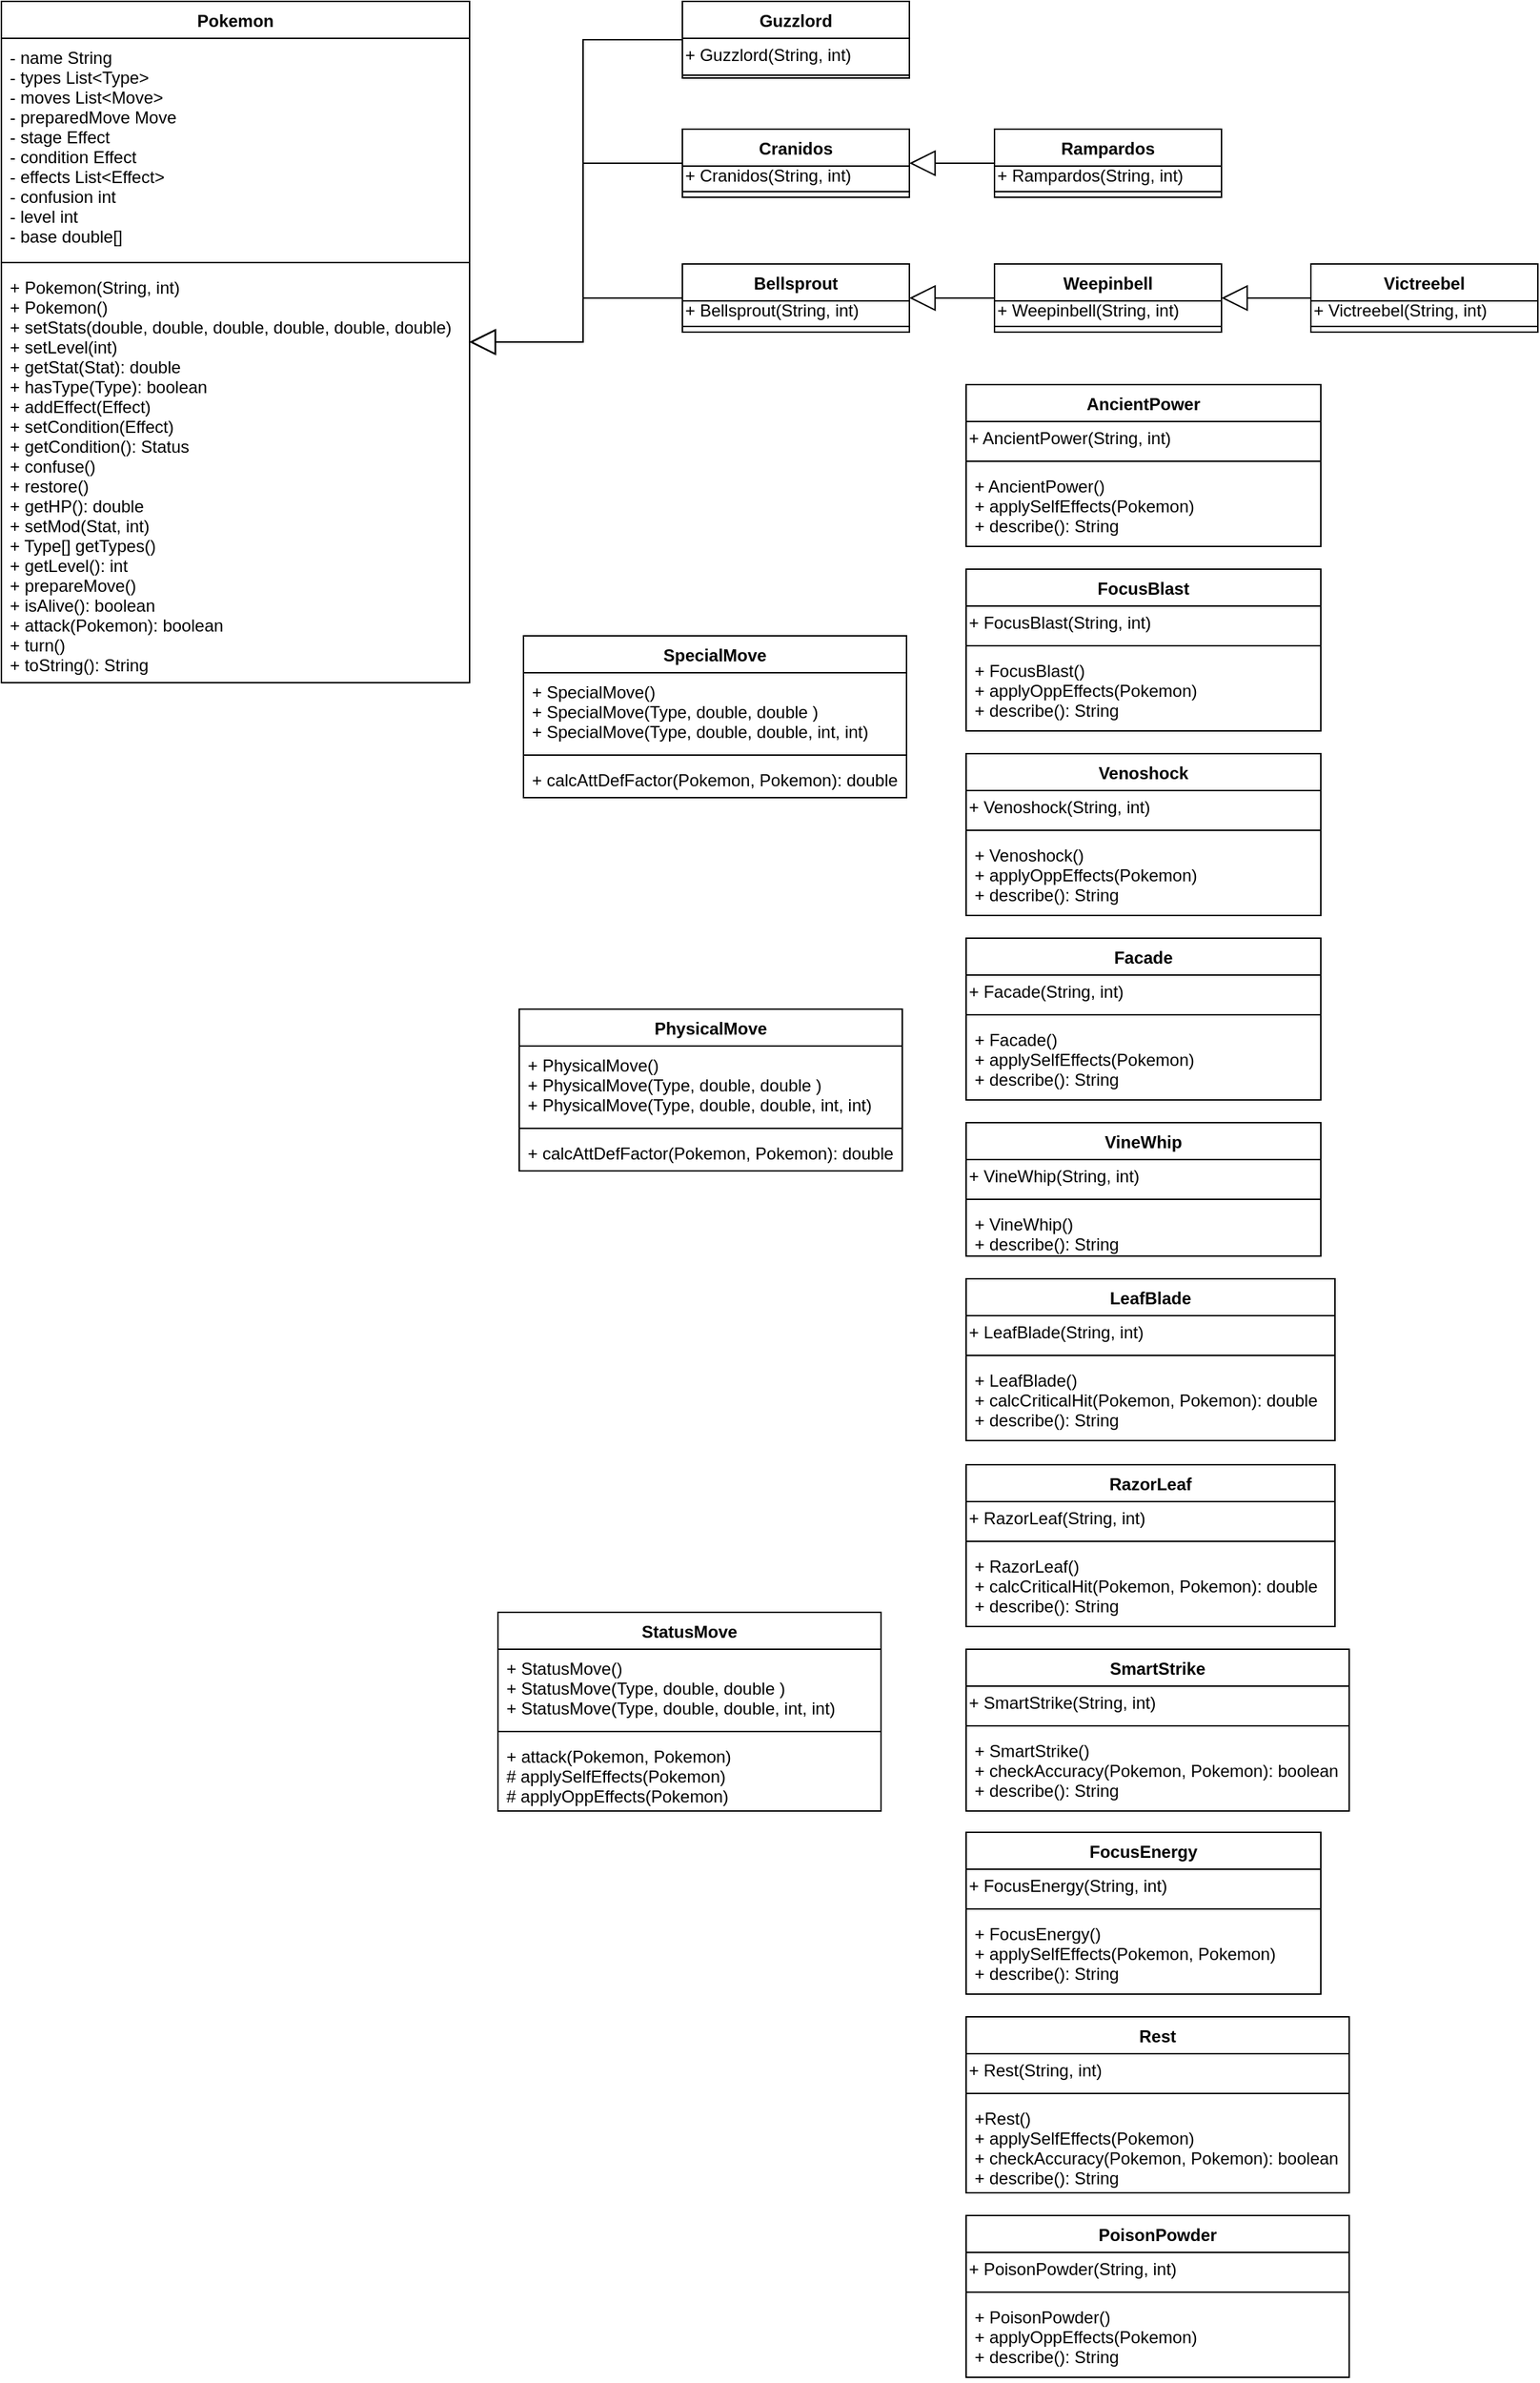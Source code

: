 <mxfile version="20.4.1" type="github">
  <diagram id="TFFwjVLHERwvGSdFPh85" name="Страница 1">
    <mxGraphModel dx="773" dy="488" grid="1" gridSize="10" guides="1" tooltips="1" connect="1" arrows="1" fold="1" page="1" pageScale="1" pageWidth="2336" pageHeight="1654" math="0" shadow="0">
      <root>
        <mxCell id="0" />
        <mxCell id="1" parent="0" />
        <mxCell id="UoKDYYbOme_sjAcY1qkX-2" value="Guzzlord" style="swimlane;fontStyle=1;align=center;verticalAlign=top;childLayout=stackLayout;horizontal=1;startSize=26;horizontalStack=0;resizeParent=1;resizeParentMax=0;resizeLast=0;collapsible=1;marginBottom=0;labelBackgroundColor=none;fontColor=default;" parent="1" vertex="1">
          <mxGeometry x="510.0" y="30" width="160" height="54" as="geometry" />
        </mxCell>
        <mxCell id="mUugw-47ZB0gmxYQDX0V-1" value="+ Guzzlord(String, int)" style="text;html=1;strokeColor=none;fillColor=none;align=left;verticalAlign=middle;whiteSpace=wrap;rounded=0;" parent="UoKDYYbOme_sjAcY1qkX-2" vertex="1">
          <mxGeometry y="26" width="160" height="24" as="geometry" />
        </mxCell>
        <mxCell id="UoKDYYbOme_sjAcY1qkX-4" value="" style="line;strokeWidth=1;fillColor=none;align=left;verticalAlign=middle;spacingTop=-1;spacingLeft=3;spacingRight=3;rotatable=0;labelPosition=right;points=[];portConstraint=eastwest;strokeColor=inherit;labelBackgroundColor=none;fontColor=default;" parent="UoKDYYbOme_sjAcY1qkX-2" vertex="1">
          <mxGeometry y="50" width="160" height="4" as="geometry" />
        </mxCell>
        <mxCell id="UoKDYYbOme_sjAcY1qkX-6" value="Cranidos" style="swimlane;fontStyle=1;align=center;verticalAlign=top;childLayout=stackLayout;horizontal=1;startSize=26;horizontalStack=0;resizeParent=1;resizeParentMax=0;resizeLast=0;collapsible=1;marginBottom=0;labelBackgroundColor=none;fontColor=default;" parent="1" vertex="1">
          <mxGeometry x="510.0" y="120" width="160" height="48" as="geometry">
            <mxRectangle x="320.0" y="150" width="90" height="30" as="alternateBounds" />
          </mxGeometry>
        </mxCell>
        <mxCell id="mUugw-47ZB0gmxYQDX0V-2" value="+ Cranidos(String, int)" style="text;strokeColor=none;fillColor=none;align=left;verticalAlign=middle;rounded=0;whiteSpace=wrap;html=1;" parent="UoKDYYbOme_sjAcY1qkX-6" vertex="1">
          <mxGeometry y="26" width="160" height="14" as="geometry" />
        </mxCell>
        <mxCell id="UoKDYYbOme_sjAcY1qkX-8" value="" style="line;strokeWidth=1;fillColor=none;align=left;verticalAlign=middle;spacingTop=-1;spacingLeft=3;spacingRight=3;rotatable=0;labelPosition=right;points=[];portConstraint=eastwest;strokeColor=inherit;labelBackgroundColor=none;fontColor=default;" parent="UoKDYYbOme_sjAcY1qkX-6" vertex="1">
          <mxGeometry y="40" width="160" height="8" as="geometry" />
        </mxCell>
        <mxCell id="UoKDYYbOme_sjAcY1qkX-10" value="Bellsprout" style="swimlane;fontStyle=1;align=center;verticalAlign=middle;childLayout=stackLayout;horizontal=1;startSize=26;horizontalStack=0;resizeParent=1;resizeParentMax=0;resizeLast=0;collapsible=1;marginBottom=0;labelBackgroundColor=none;fontColor=default;" parent="1" vertex="1">
          <mxGeometry x="510.0" y="215" width="160" height="48" as="geometry" />
        </mxCell>
        <mxCell id="mUugw-47ZB0gmxYQDX0V-5" value="+ Bellsprout(String, int)" style="text;html=1;strokeColor=none;fillColor=none;align=left;verticalAlign=middle;whiteSpace=wrap;rounded=0;" parent="UoKDYYbOme_sjAcY1qkX-10" vertex="1">
          <mxGeometry y="26" width="160" height="14" as="geometry" />
        </mxCell>
        <mxCell id="UoKDYYbOme_sjAcY1qkX-12" value="" style="line;strokeWidth=1;fillColor=none;align=left;verticalAlign=middle;spacingTop=-1;spacingLeft=3;spacingRight=3;rotatable=0;labelPosition=right;points=[];portConstraint=eastwest;strokeColor=inherit;labelBackgroundColor=none;fontColor=default;" parent="UoKDYYbOme_sjAcY1qkX-10" vertex="1">
          <mxGeometry y="40" width="160" height="8" as="geometry" />
        </mxCell>
        <mxCell id="UoKDYYbOme_sjAcY1qkX-21" value="Rampardos" style="swimlane;fontStyle=1;align=center;verticalAlign=top;childLayout=stackLayout;horizontal=1;startSize=26;horizontalStack=0;resizeParent=1;resizeParentMax=0;resizeLast=0;collapsible=1;marginBottom=0;labelBackgroundColor=none;fontColor=default;" parent="1" vertex="1">
          <mxGeometry x="730.0" y="120" width="160" height="48" as="geometry" />
        </mxCell>
        <mxCell id="mUugw-47ZB0gmxYQDX0V-3" value="+&amp;nbsp;Rampardos(String, int)" style="text;html=1;strokeColor=none;fillColor=none;align=left;verticalAlign=middle;whiteSpace=wrap;rounded=0;" parent="UoKDYYbOme_sjAcY1qkX-21" vertex="1">
          <mxGeometry y="26" width="160" height="14" as="geometry" />
        </mxCell>
        <mxCell id="UoKDYYbOme_sjAcY1qkX-23" value="" style="line;strokeWidth=1;fillColor=none;align=left;verticalAlign=middle;spacingTop=-1;spacingLeft=3;spacingRight=3;rotatable=0;labelPosition=right;points=[];portConstraint=eastwest;strokeColor=inherit;labelBackgroundColor=none;fontColor=default;" parent="UoKDYYbOme_sjAcY1qkX-21" vertex="1">
          <mxGeometry y="40" width="160" height="8" as="geometry" />
        </mxCell>
        <mxCell id="UoKDYYbOme_sjAcY1qkX-25" value="Weepinbell" style="swimlane;fontStyle=1;align=center;verticalAlign=top;childLayout=stackLayout;horizontal=1;startSize=26;horizontalStack=0;resizeParent=1;resizeParentMax=0;resizeLast=0;collapsible=1;marginBottom=0;labelBackgroundColor=none;fontColor=default;" parent="1" vertex="1">
          <mxGeometry x="730.0" y="215" width="160" height="48" as="geometry" />
        </mxCell>
        <mxCell id="mUugw-47ZB0gmxYQDX0V-6" value="+ Weepinbell(String, int)" style="text;html=1;strokeColor=none;fillColor=none;align=left;verticalAlign=middle;whiteSpace=wrap;rounded=0;" parent="UoKDYYbOme_sjAcY1qkX-25" vertex="1">
          <mxGeometry y="26" width="160" height="14" as="geometry" />
        </mxCell>
        <mxCell id="UoKDYYbOme_sjAcY1qkX-27" value="" style="line;strokeWidth=1;fillColor=none;align=left;verticalAlign=middle;spacingTop=-1;spacingLeft=3;spacingRight=3;rotatable=0;labelPosition=right;points=[];portConstraint=eastwest;strokeColor=inherit;labelBackgroundColor=none;fontColor=default;" parent="UoKDYYbOme_sjAcY1qkX-25" vertex="1">
          <mxGeometry y="40" width="160" height="8" as="geometry" />
        </mxCell>
        <mxCell id="UoKDYYbOme_sjAcY1qkX-28" value="Victreebel" style="swimlane;fontStyle=1;align=center;verticalAlign=top;childLayout=stackLayout;horizontal=1;startSize=26;horizontalStack=0;resizeParent=1;resizeParentMax=0;resizeLast=0;collapsible=1;marginBottom=0;labelBackgroundColor=none;fontColor=default;" parent="1" vertex="1">
          <mxGeometry x="953" y="215" width="160" height="48" as="geometry" />
        </mxCell>
        <mxCell id="mUugw-47ZB0gmxYQDX0V-4" value="+ Victreebel(String, int)" style="text;html=1;strokeColor=none;fillColor=none;align=left;verticalAlign=middle;whiteSpace=wrap;rounded=0;" parent="UoKDYYbOme_sjAcY1qkX-28" vertex="1">
          <mxGeometry y="26" width="160" height="14" as="geometry" />
        </mxCell>
        <mxCell id="UoKDYYbOme_sjAcY1qkX-30" value="" style="line;strokeWidth=1;fillColor=none;align=left;verticalAlign=middle;spacingTop=-1;spacingLeft=3;spacingRight=3;rotatable=0;labelPosition=right;points=[];portConstraint=eastwest;strokeColor=inherit;labelBackgroundColor=none;fontColor=default;" parent="UoKDYYbOme_sjAcY1qkX-28" vertex="1">
          <mxGeometry y="40" width="160" height="8" as="geometry" />
        </mxCell>
        <mxCell id="UoKDYYbOme_sjAcY1qkX-42" value="AncientPower" style="swimlane;fontStyle=1;align=center;verticalAlign=top;childLayout=stackLayout;horizontal=1;startSize=26;horizontalStack=0;resizeParent=1;resizeParentMax=0;resizeLast=0;collapsible=1;marginBottom=0;labelBackgroundColor=none;fontColor=default;" parent="1" vertex="1">
          <mxGeometry x="710" y="300" width="250" height="114" as="geometry" />
        </mxCell>
        <mxCell id="mUugw-47ZB0gmxYQDX0V-7" value="+ AncientPower(String, int)" style="text;html=1;strokeColor=none;fillColor=none;align=left;verticalAlign=middle;whiteSpace=wrap;rounded=0;" parent="UoKDYYbOme_sjAcY1qkX-42" vertex="1">
          <mxGeometry y="26" width="250" height="24" as="geometry" />
        </mxCell>
        <mxCell id="UoKDYYbOme_sjAcY1qkX-44" value="" style="line;strokeWidth=1;fillColor=none;align=left;verticalAlign=middle;spacingTop=-1;spacingLeft=3;spacingRight=3;rotatable=0;labelPosition=right;points=[];portConstraint=eastwest;strokeColor=inherit;labelBackgroundColor=none;fontColor=default;" parent="UoKDYYbOme_sjAcY1qkX-42" vertex="1">
          <mxGeometry y="50" width="250" height="8" as="geometry" />
        </mxCell>
        <mxCell id="UoKDYYbOme_sjAcY1qkX-45" value="+ AncientPower()&#xa;+ applySelfEffects(Pokemon)&#xa;+ describe(): String" style="text;strokeColor=none;fillColor=none;align=left;verticalAlign=top;spacingLeft=4;spacingRight=4;overflow=hidden;rotatable=0;points=[[0,0.5],[1,0.5]];portConstraint=eastwest;labelBackgroundColor=none;fontColor=default;" parent="UoKDYYbOme_sjAcY1qkX-42" vertex="1">
          <mxGeometry y="58" width="250" height="56" as="geometry" />
        </mxCell>
        <mxCell id="UoKDYYbOme_sjAcY1qkX-48" value="Facade" style="swimlane;fontStyle=1;align=center;verticalAlign=top;childLayout=stackLayout;horizontal=1;startSize=26;horizontalStack=0;resizeParent=1;resizeParentMax=0;resizeLast=0;collapsible=1;marginBottom=0;labelBackgroundColor=none;fontColor=default;" parent="1" vertex="1">
          <mxGeometry x="710.0" y="690" width="250" height="114" as="geometry" />
        </mxCell>
        <mxCell id="mUugw-47ZB0gmxYQDX0V-11" value="+ Facade(String, int)" style="text;html=1;strokeColor=none;fillColor=none;align=left;verticalAlign=middle;whiteSpace=wrap;rounded=0;" parent="UoKDYYbOme_sjAcY1qkX-48" vertex="1">
          <mxGeometry y="26" width="250" height="24" as="geometry" />
        </mxCell>
        <mxCell id="UoKDYYbOme_sjAcY1qkX-49" value="" style="line;strokeWidth=1;fillColor=none;align=left;verticalAlign=middle;spacingTop=-1;spacingLeft=3;spacingRight=3;rotatable=0;labelPosition=right;points=[];portConstraint=eastwest;strokeColor=inherit;labelBackgroundColor=none;fontColor=default;" parent="UoKDYYbOme_sjAcY1qkX-48" vertex="1">
          <mxGeometry y="50" width="250" height="8" as="geometry" />
        </mxCell>
        <mxCell id="UoKDYYbOme_sjAcY1qkX-50" value="+ Facade()&#xa;+ applySelfEffects(Pokemon)&#xa;+ describe(): String" style="text;strokeColor=none;fillColor=none;align=left;verticalAlign=top;spacingLeft=4;spacingRight=4;overflow=hidden;rotatable=0;points=[[0,0.5],[1,0.5]];portConstraint=eastwest;labelBackgroundColor=none;fontColor=default;" parent="UoKDYYbOme_sjAcY1qkX-48" vertex="1">
          <mxGeometry y="58" width="250" height="56" as="geometry" />
        </mxCell>
        <mxCell id="UoKDYYbOme_sjAcY1qkX-51" value="FocusEnergy" style="swimlane;fontStyle=1;align=center;verticalAlign=top;childLayout=stackLayout;horizontal=1;startSize=26;horizontalStack=0;resizeParent=1;resizeParentMax=0;resizeLast=0;collapsible=1;marginBottom=0;labelBackgroundColor=none;fontColor=default;" parent="1" vertex="1">
          <mxGeometry x="710.0" y="1320" width="250" height="114" as="geometry" />
        </mxCell>
        <mxCell id="mUugw-47ZB0gmxYQDX0V-16" value="+ FocusEnergy(String, int)" style="text;html=1;strokeColor=none;fillColor=none;align=left;verticalAlign=middle;whiteSpace=wrap;rounded=0;" parent="UoKDYYbOme_sjAcY1qkX-51" vertex="1">
          <mxGeometry y="26" width="250" height="24" as="geometry" />
        </mxCell>
        <mxCell id="UoKDYYbOme_sjAcY1qkX-52" value="" style="line;strokeWidth=1;fillColor=none;align=left;verticalAlign=middle;spacingTop=-1;spacingLeft=3;spacingRight=3;rotatable=0;labelPosition=right;points=[];portConstraint=eastwest;strokeColor=inherit;labelBackgroundColor=none;fontColor=default;" parent="UoKDYYbOme_sjAcY1qkX-51" vertex="1">
          <mxGeometry y="50" width="250" height="8" as="geometry" />
        </mxCell>
        <mxCell id="UoKDYYbOme_sjAcY1qkX-53" value="+ FocusEnergy()&#xa;+ applySelfEffects(Pokemon, Pokemon)&#xa;+ describe(): String" style="text;strokeColor=none;fillColor=none;align=left;verticalAlign=top;spacingLeft=4;spacingRight=4;overflow=hidden;rotatable=0;points=[[0,0.5],[1,0.5]];portConstraint=eastwest;labelBackgroundColor=none;fontColor=default;" parent="UoKDYYbOme_sjAcY1qkX-51" vertex="1">
          <mxGeometry y="58" width="250" height="56" as="geometry" />
        </mxCell>
        <mxCell id="UoKDYYbOme_sjAcY1qkX-56" value="LeafBlade" style="swimlane;fontStyle=1;align=center;verticalAlign=top;childLayout=stackLayout;horizontal=1;startSize=26;horizontalStack=0;resizeParent=1;resizeParentMax=0;resizeLast=0;collapsible=1;marginBottom=0;labelBackgroundColor=none;fontColor=default;" parent="1" vertex="1">
          <mxGeometry x="710.0" y="930" width="260" height="114" as="geometry" />
        </mxCell>
        <mxCell id="mUugw-47ZB0gmxYQDX0V-13" value="+ LeafBlade(String, int)" style="text;html=1;strokeColor=none;fillColor=none;align=left;verticalAlign=middle;whiteSpace=wrap;rounded=0;" parent="UoKDYYbOme_sjAcY1qkX-56" vertex="1">
          <mxGeometry y="26" width="260" height="24" as="geometry" />
        </mxCell>
        <mxCell id="UoKDYYbOme_sjAcY1qkX-57" value="" style="line;strokeWidth=1;fillColor=none;align=left;verticalAlign=middle;spacingTop=-1;spacingLeft=3;spacingRight=3;rotatable=0;labelPosition=right;points=[];portConstraint=eastwest;strokeColor=inherit;labelBackgroundColor=none;fontColor=default;" parent="UoKDYYbOme_sjAcY1qkX-56" vertex="1">
          <mxGeometry y="50" width="260" height="8" as="geometry" />
        </mxCell>
        <mxCell id="UoKDYYbOme_sjAcY1qkX-58" value="+ LeafBlade()&#xa;+ calcCriticalHit(Pokemon, Pokemon): double&#xa;+ describe(): String" style="text;strokeColor=none;fillColor=none;align=left;verticalAlign=top;spacingLeft=4;spacingRight=4;overflow=hidden;rotatable=0;points=[[0,0.5],[1,0.5]];portConstraint=eastwest;labelBackgroundColor=none;fontColor=default;" parent="UoKDYYbOme_sjAcY1qkX-56" vertex="1">
          <mxGeometry y="58" width="260" height="56" as="geometry" />
        </mxCell>
        <mxCell id="UoKDYYbOme_sjAcY1qkX-61" value="RazorLeaf" style="swimlane;fontStyle=1;align=center;verticalAlign=top;childLayout=stackLayout;horizontal=1;startSize=26;horizontalStack=0;resizeParent=1;resizeParentMax=0;resizeLast=0;collapsible=1;marginBottom=0;labelBackgroundColor=none;fontColor=default;" parent="1" vertex="1">
          <mxGeometry x="710.0" y="1061" width="260" height="114" as="geometry" />
        </mxCell>
        <mxCell id="mUugw-47ZB0gmxYQDX0V-14" value="+ RazorLeaf(String, int)" style="text;html=1;strokeColor=none;fillColor=none;align=left;verticalAlign=middle;whiteSpace=wrap;rounded=0;" parent="UoKDYYbOme_sjAcY1qkX-61" vertex="1">
          <mxGeometry y="26" width="260" height="24" as="geometry" />
        </mxCell>
        <mxCell id="UoKDYYbOme_sjAcY1qkX-62" value="" style="line;strokeWidth=1;fillColor=none;align=left;verticalAlign=middle;spacingTop=-1;spacingLeft=3;spacingRight=3;rotatable=0;labelPosition=right;points=[];portConstraint=eastwest;strokeColor=inherit;labelBackgroundColor=none;fontColor=default;" parent="UoKDYYbOme_sjAcY1qkX-61" vertex="1">
          <mxGeometry y="50" width="260" height="8" as="geometry" />
        </mxCell>
        <mxCell id="UoKDYYbOme_sjAcY1qkX-63" value="+ RazorLeaf()&#xa;+ calcCriticalHit(Pokemon, Pokemon): double&#xa;+ describe(): String" style="text;strokeColor=none;fillColor=none;align=left;verticalAlign=top;spacingLeft=4;spacingRight=4;overflow=hidden;rotatable=0;points=[[0,0.5],[1,0.5]];portConstraint=eastwest;labelBackgroundColor=none;fontColor=default;" parent="UoKDYYbOme_sjAcY1qkX-61" vertex="1">
          <mxGeometry y="58" width="260" height="56" as="geometry" />
        </mxCell>
        <mxCell id="UoKDYYbOme_sjAcY1qkX-65" value="Rest" style="swimlane;fontStyle=1;align=center;verticalAlign=top;childLayout=stackLayout;horizontal=1;startSize=26;horizontalStack=0;resizeParent=1;resizeParentMax=0;resizeLast=0;collapsible=1;marginBottom=0;labelBackgroundColor=none;fontColor=default;" parent="1" vertex="1">
          <mxGeometry x="710" y="1450" width="270" height="124" as="geometry" />
        </mxCell>
        <mxCell id="mUugw-47ZB0gmxYQDX0V-17" value="+ Rest(String, int)" style="text;html=1;strokeColor=none;fillColor=none;align=left;verticalAlign=middle;whiteSpace=wrap;rounded=0;" parent="UoKDYYbOme_sjAcY1qkX-65" vertex="1">
          <mxGeometry y="26" width="270" height="24" as="geometry" />
        </mxCell>
        <mxCell id="UoKDYYbOme_sjAcY1qkX-66" value="" style="line;strokeWidth=1;fillColor=none;align=left;verticalAlign=middle;spacingTop=-1;spacingLeft=3;spacingRight=3;rotatable=0;labelPosition=right;points=[];portConstraint=eastwest;strokeColor=inherit;labelBackgroundColor=none;fontColor=default;" parent="UoKDYYbOme_sjAcY1qkX-65" vertex="1">
          <mxGeometry y="50" width="270" height="8" as="geometry" />
        </mxCell>
        <mxCell id="UoKDYYbOme_sjAcY1qkX-67" value="+Rest()&#xa;+ applySelfEffects(Pokemon)&#xa;+ checkAccuracy(Pokemon, Pokemon): boolean&#xa;+ describe(): String" style="text;strokeColor=none;fillColor=none;align=left;verticalAlign=top;spacingLeft=4;spacingRight=4;overflow=hidden;rotatable=0;points=[[0,0.5],[1,0.5]];portConstraint=eastwest;labelBackgroundColor=none;fontColor=default;" parent="UoKDYYbOme_sjAcY1qkX-65" vertex="1">
          <mxGeometry y="58" width="270" height="66" as="geometry" />
        </mxCell>
        <mxCell id="UoKDYYbOme_sjAcY1qkX-69" value="SmartStrike" style="swimlane;fontStyle=1;align=center;verticalAlign=top;childLayout=stackLayout;horizontal=1;startSize=26;horizontalStack=0;resizeParent=1;resizeParentMax=0;resizeLast=0;collapsible=1;marginBottom=0;labelBackgroundColor=none;fontColor=default;" parent="1" vertex="1">
          <mxGeometry x="710.0" y="1191" width="270" height="114" as="geometry" />
        </mxCell>
        <mxCell id="mUugw-47ZB0gmxYQDX0V-15" value="+ SmartStrike(String, int)" style="text;html=1;strokeColor=none;fillColor=none;align=left;verticalAlign=middle;whiteSpace=wrap;rounded=0;" parent="UoKDYYbOme_sjAcY1qkX-69" vertex="1">
          <mxGeometry y="26" width="270" height="24" as="geometry" />
        </mxCell>
        <mxCell id="UoKDYYbOme_sjAcY1qkX-70" value="" style="line;strokeWidth=1;fillColor=none;align=left;verticalAlign=middle;spacingTop=-1;spacingLeft=3;spacingRight=3;rotatable=0;labelPosition=right;points=[];portConstraint=eastwest;strokeColor=inherit;labelBackgroundColor=none;fontColor=default;" parent="UoKDYYbOme_sjAcY1qkX-69" vertex="1">
          <mxGeometry y="50" width="270" height="8" as="geometry" />
        </mxCell>
        <mxCell id="UoKDYYbOme_sjAcY1qkX-71" value="+ SmartStrike()&#xa;+ checkAccuracy(Pokemon, Pokemon): boolean&#xa;+ describe(): String" style="text;strokeColor=none;fillColor=none;align=left;verticalAlign=top;spacingLeft=4;spacingRight=4;overflow=hidden;rotatable=0;points=[[0,0.5],[1,0.5]];portConstraint=eastwest;labelBackgroundColor=none;fontColor=default;" parent="UoKDYYbOme_sjAcY1qkX-69" vertex="1">
          <mxGeometry y="58" width="270" height="56" as="geometry" />
        </mxCell>
        <mxCell id="UoKDYYbOme_sjAcY1qkX-73" value="FocusBlast" style="swimlane;fontStyle=1;align=center;verticalAlign=top;childLayout=stackLayout;horizontal=1;startSize=26;horizontalStack=0;resizeParent=1;resizeParentMax=0;resizeLast=0;collapsible=1;marginBottom=0;labelBackgroundColor=none;fontColor=default;" parent="1" vertex="1">
          <mxGeometry x="710.0" y="430" width="250" height="114" as="geometry" />
        </mxCell>
        <mxCell id="mUugw-47ZB0gmxYQDX0V-8" value="+ FocusBlast(String, int)" style="text;html=1;strokeColor=none;fillColor=none;align=left;verticalAlign=middle;whiteSpace=wrap;rounded=0;" parent="UoKDYYbOme_sjAcY1qkX-73" vertex="1">
          <mxGeometry y="26" width="250" height="24" as="geometry" />
        </mxCell>
        <mxCell id="UoKDYYbOme_sjAcY1qkX-74" value="" style="line;strokeWidth=1;fillColor=none;align=left;verticalAlign=middle;spacingTop=-1;spacingLeft=3;spacingRight=3;rotatable=0;labelPosition=right;points=[];portConstraint=eastwest;strokeColor=inherit;labelBackgroundColor=none;fontColor=default;" parent="UoKDYYbOme_sjAcY1qkX-73" vertex="1">
          <mxGeometry y="50" width="250" height="8" as="geometry" />
        </mxCell>
        <mxCell id="UoKDYYbOme_sjAcY1qkX-75" value="+ FocusBlast()&#xa;+ applyOppEffects(Pokemon)&#xa;+ describe(): String" style="text;strokeColor=none;fillColor=none;align=left;verticalAlign=top;spacingLeft=4;spacingRight=4;overflow=hidden;rotatable=0;points=[[0,0.5],[1,0.5]];portConstraint=eastwest;labelBackgroundColor=none;fontColor=default;" parent="UoKDYYbOme_sjAcY1qkX-73" vertex="1">
          <mxGeometry y="58" width="250" height="56" as="geometry" />
        </mxCell>
        <mxCell id="UoKDYYbOme_sjAcY1qkX-77" value="PoisonPowder" style="swimlane;fontStyle=1;align=center;verticalAlign=top;childLayout=stackLayout;horizontal=1;startSize=26;horizontalStack=0;resizeParent=1;resizeParentMax=0;resizeLast=0;collapsible=1;marginBottom=0;labelBackgroundColor=none;fontColor=default;" parent="1" vertex="1">
          <mxGeometry x="710.0" y="1590" width="270" height="114" as="geometry" />
        </mxCell>
        <mxCell id="mUugw-47ZB0gmxYQDX0V-18" value="+ PoisonPowder(String, int)" style="text;html=1;strokeColor=none;fillColor=none;align=left;verticalAlign=middle;whiteSpace=wrap;rounded=0;" parent="UoKDYYbOme_sjAcY1qkX-77" vertex="1">
          <mxGeometry y="26" width="270" height="24" as="geometry" />
        </mxCell>
        <mxCell id="UoKDYYbOme_sjAcY1qkX-78" value="" style="line;strokeWidth=1;fillColor=none;align=left;verticalAlign=middle;spacingTop=-1;spacingLeft=3;spacingRight=3;rotatable=0;labelPosition=right;points=[];portConstraint=eastwest;strokeColor=inherit;labelBackgroundColor=none;fontColor=default;" parent="UoKDYYbOme_sjAcY1qkX-77" vertex="1">
          <mxGeometry y="50" width="270" height="8" as="geometry" />
        </mxCell>
        <mxCell id="UoKDYYbOme_sjAcY1qkX-79" value="+ PoisonPowder()&#xa;+ applyOppEffects(Pokemon)&#xa;+ describe(): String" style="text;strokeColor=none;fillColor=none;align=left;verticalAlign=top;spacingLeft=4;spacingRight=4;overflow=hidden;rotatable=0;points=[[0,0.5],[1,0.5]];portConstraint=eastwest;labelBackgroundColor=none;fontColor=default;" parent="UoKDYYbOme_sjAcY1qkX-77" vertex="1">
          <mxGeometry y="58" width="270" height="56" as="geometry" />
        </mxCell>
        <mxCell id="aX67te8Hi_f55JdvspHI-21" value="Venoshock" style="swimlane;fontStyle=1;align=center;verticalAlign=top;childLayout=stackLayout;horizontal=1;startSize=26;horizontalStack=0;resizeParent=1;resizeParentMax=0;resizeLast=0;collapsible=1;marginBottom=0;labelBackgroundColor=none;fontColor=default;" parent="1" vertex="1">
          <mxGeometry x="710.0" y="560" width="250" height="114" as="geometry" />
        </mxCell>
        <mxCell id="mUugw-47ZB0gmxYQDX0V-9" value="+ Venoshock(String, int)" style="text;html=1;strokeColor=none;fillColor=none;align=left;verticalAlign=middle;whiteSpace=wrap;rounded=0;" parent="aX67te8Hi_f55JdvspHI-21" vertex="1">
          <mxGeometry y="26" width="250" height="24" as="geometry" />
        </mxCell>
        <mxCell id="aX67te8Hi_f55JdvspHI-22" value="" style="line;strokeWidth=1;fillColor=none;align=left;verticalAlign=middle;spacingTop=-1;spacingLeft=3;spacingRight=3;rotatable=0;labelPosition=right;points=[];portConstraint=eastwest;strokeColor=inherit;labelBackgroundColor=none;fontColor=default;" parent="aX67te8Hi_f55JdvspHI-21" vertex="1">
          <mxGeometry y="50" width="250" height="8" as="geometry" />
        </mxCell>
        <mxCell id="aX67te8Hi_f55JdvspHI-23" value="+ Venoshock()&#xa;+ applyOppEffects(Pokemon)&#xa;+ describe(): String" style="text;strokeColor=none;fillColor=none;align=left;verticalAlign=top;spacingLeft=4;spacingRight=4;overflow=hidden;rotatable=0;points=[[0,0.5],[1,0.5]];portConstraint=eastwest;labelBackgroundColor=none;fontColor=default;fontStyle=0" parent="aX67te8Hi_f55JdvspHI-21" vertex="1">
          <mxGeometry y="58" width="250" height="56" as="geometry" />
        </mxCell>
        <mxCell id="KYD_TgcvMvNAuQUvM1Wy-1" value="VineWhip" style="swimlane;fontStyle=1;align=center;verticalAlign=top;childLayout=stackLayout;horizontal=1;startSize=26;horizontalStack=0;resizeParent=1;resizeParentMax=0;resizeLast=0;collapsible=1;marginBottom=0;labelBackgroundColor=none;fontColor=default;" parent="1" vertex="1">
          <mxGeometry x="710.0" y="820" width="250" height="94" as="geometry" />
        </mxCell>
        <mxCell id="mUugw-47ZB0gmxYQDX0V-12" value="+ VineWhip(String, int)" style="text;html=1;strokeColor=none;fillColor=none;align=left;verticalAlign=middle;whiteSpace=wrap;rounded=0;" parent="KYD_TgcvMvNAuQUvM1Wy-1" vertex="1">
          <mxGeometry y="26" width="250" height="24" as="geometry" />
        </mxCell>
        <mxCell id="KYD_TgcvMvNAuQUvM1Wy-2" value="" style="line;strokeWidth=1;fillColor=none;align=left;verticalAlign=middle;spacingTop=-1;spacingLeft=3;spacingRight=3;rotatable=0;labelPosition=right;points=[];portConstraint=eastwest;strokeColor=inherit;labelBackgroundColor=none;fontColor=default;" parent="KYD_TgcvMvNAuQUvM1Wy-1" vertex="1">
          <mxGeometry y="50" width="250" height="8" as="geometry" />
        </mxCell>
        <mxCell id="KYD_TgcvMvNAuQUvM1Wy-3" value="+ VineWhip()&#xa;+ describe(): String" style="text;strokeColor=none;fillColor=none;align=left;verticalAlign=top;spacingLeft=4;spacingRight=4;overflow=hidden;rotatable=0;points=[[0,0.5],[1,0.5]];portConstraint=eastwest;labelBackgroundColor=none;fontColor=default;" parent="KYD_TgcvMvNAuQUvM1Wy-1" vertex="1">
          <mxGeometry y="58" width="250" height="36" as="geometry" />
        </mxCell>
        <mxCell id="yW5Bokzwv89O6nSTkkF2-5" value="Pokemon" style="swimlane;fontStyle=1;align=center;verticalAlign=top;childLayout=stackLayout;horizontal=1;startSize=26;horizontalStack=0;resizeParent=1;resizeParentMax=0;resizeLast=0;collapsible=1;marginBottom=0;" parent="1" vertex="1">
          <mxGeometry x="30" y="30" width="330" height="480" as="geometry" />
        </mxCell>
        <mxCell id="yW5Bokzwv89O6nSTkkF2-6" value="- name String&#xa;- types List&lt;Type&gt;&#xa;- moves List&lt;Move&gt;&#xa;- preparedMove Move&#xa;- stage Effect&#xa;- condition Effect&#xa;- effects List&lt;Effect&gt;&#xa;- confusion int&#xa;- level int&#xa;- base double[]&#xa;" style="text;strokeColor=none;fillColor=none;align=left;verticalAlign=top;spacingLeft=4;spacingRight=4;overflow=hidden;rotatable=0;points=[[0,0.5],[1,0.5]];portConstraint=eastwest;" parent="yW5Bokzwv89O6nSTkkF2-5" vertex="1">
          <mxGeometry y="26" width="330" height="154" as="geometry" />
        </mxCell>
        <mxCell id="yW5Bokzwv89O6nSTkkF2-7" value="" style="line;strokeWidth=1;fillColor=none;align=left;verticalAlign=middle;spacingTop=-1;spacingLeft=3;spacingRight=3;rotatable=0;labelPosition=right;points=[];portConstraint=eastwest;strokeColor=inherit;" parent="yW5Bokzwv89O6nSTkkF2-5" vertex="1">
          <mxGeometry y="180" width="330" height="8" as="geometry" />
        </mxCell>
        <mxCell id="yW5Bokzwv89O6nSTkkF2-8" value="+ Pokemon(String, int)&#xa;+ Pokemon()&#xa;+ setStats(double, double, double, double, double, double)&#xa;+ setLevel(int)&#xa;+ getStat(Stat): double&#xa;+ hasType(Type): boolean&#xa;+ addEffect(Effect)&#xa;+ setCondition(Effect)&#xa;+ getCondition(): Status&#xa;+ confuse()&#xa;+ restore()&#xa;+ getHP(): double&#xa;+ setMod(Stat, int)&#xa;+ Type[] getTypes()&#xa;+ getLevel(): int&#xa;+ prepareMove()&#xa;+ isAlive(): boolean&#xa;+ attack(Pokemon): boolean&#xa;+ turn()&#xa;+ toString(): String&#xa;" style="text;strokeColor=none;fillColor=none;align=left;verticalAlign=top;spacingLeft=4;spacingRight=4;overflow=hidden;rotatable=0;points=[[0,0.5],[1,0.5]];portConstraint=eastwest;" parent="yW5Bokzwv89O6nSTkkF2-5" vertex="1">
          <mxGeometry y="188" width="330" height="292" as="geometry" />
        </mxCell>
        <mxCell id="yW5Bokzwv89O6nSTkkF2-9" value="SpecialMove" style="swimlane;fontStyle=1;align=center;verticalAlign=top;childLayout=stackLayout;horizontal=1;startSize=26;horizontalStack=0;resizeParent=1;resizeParentMax=0;resizeLast=0;collapsible=1;marginBottom=0;" parent="1" vertex="1">
          <mxGeometry x="398" y="477" width="270" height="114" as="geometry" />
        </mxCell>
        <mxCell id="yW5Bokzwv89O6nSTkkF2-10" value="+ SpecialMove()&#xa;+ SpecialMove(Type, double, double )&#xa;+ SpecialMove(Type, double, double, int, int)" style="text;strokeColor=none;fillColor=none;align=left;verticalAlign=top;spacingLeft=4;spacingRight=4;overflow=hidden;rotatable=0;points=[[0,0.5],[1,0.5]];portConstraint=eastwest;" parent="yW5Bokzwv89O6nSTkkF2-9" vertex="1">
          <mxGeometry y="26" width="270" height="54" as="geometry" />
        </mxCell>
        <mxCell id="yW5Bokzwv89O6nSTkkF2-11" value="" style="line;strokeWidth=1;fillColor=none;align=left;verticalAlign=middle;spacingTop=-1;spacingLeft=3;spacingRight=3;rotatable=0;labelPosition=right;points=[];portConstraint=eastwest;strokeColor=inherit;" parent="yW5Bokzwv89O6nSTkkF2-9" vertex="1">
          <mxGeometry y="80" width="270" height="8" as="geometry" />
        </mxCell>
        <mxCell id="yW5Bokzwv89O6nSTkkF2-12" value="+ calcAttDefFactor(Pokemon, Pokemon): double" style="text;strokeColor=none;fillColor=none;align=left;verticalAlign=top;spacingLeft=4;spacingRight=4;overflow=hidden;rotatable=0;points=[[0,0.5],[1,0.5]];portConstraint=eastwest;" parent="yW5Bokzwv89O6nSTkkF2-9" vertex="1">
          <mxGeometry y="88" width="270" height="26" as="geometry" />
        </mxCell>
        <mxCell id="yW5Bokzwv89O6nSTkkF2-13" value="PhysicalMove" style="swimlane;fontStyle=1;align=center;verticalAlign=top;childLayout=stackLayout;horizontal=1;startSize=26;horizontalStack=0;resizeParent=1;resizeParentMax=0;resizeLast=0;collapsible=1;marginBottom=0;" parent="1" vertex="1">
          <mxGeometry x="395" y="740" width="270" height="114" as="geometry" />
        </mxCell>
        <mxCell id="yW5Bokzwv89O6nSTkkF2-14" value="+ PhysicalMove()&#xa;+ PhysicalMove(Type, double, double )&#xa;+ PhysicalMove(Type, double, double, int, int)" style="text;strokeColor=none;fillColor=none;align=left;verticalAlign=top;spacingLeft=4;spacingRight=4;overflow=hidden;rotatable=0;points=[[0,0.5],[1,0.5]];portConstraint=eastwest;" parent="yW5Bokzwv89O6nSTkkF2-13" vertex="1">
          <mxGeometry y="26" width="270" height="54" as="geometry" />
        </mxCell>
        <mxCell id="yW5Bokzwv89O6nSTkkF2-15" value="" style="line;strokeWidth=1;fillColor=none;align=left;verticalAlign=middle;spacingTop=-1;spacingLeft=3;spacingRight=3;rotatable=0;labelPosition=right;points=[];portConstraint=eastwest;strokeColor=inherit;" parent="yW5Bokzwv89O6nSTkkF2-13" vertex="1">
          <mxGeometry y="80" width="270" height="8" as="geometry" />
        </mxCell>
        <mxCell id="yW5Bokzwv89O6nSTkkF2-16" value="+ calcAttDefFactor(Pokemon, Pokemon): double" style="text;strokeColor=none;fillColor=none;align=left;verticalAlign=top;spacingLeft=4;spacingRight=4;overflow=hidden;rotatable=0;points=[[0,0.5],[1,0.5]];portConstraint=eastwest;" parent="yW5Bokzwv89O6nSTkkF2-13" vertex="1">
          <mxGeometry y="88" width="270" height="26" as="geometry" />
        </mxCell>
        <mxCell id="yW5Bokzwv89O6nSTkkF2-17" value="StatusMove" style="swimlane;fontStyle=1;align=center;verticalAlign=top;childLayout=stackLayout;horizontal=1;startSize=26;horizontalStack=0;resizeParent=1;resizeParentMax=0;resizeLast=0;collapsible=1;marginBottom=0;" parent="1" vertex="1">
          <mxGeometry x="380" y="1165" width="270" height="140" as="geometry" />
        </mxCell>
        <mxCell id="yW5Bokzwv89O6nSTkkF2-18" value="+ StatusMove()&#xa;+ StatusMove(Type, double, double )&#xa;+ StatusMove(Type, double, double, int, int)" style="text;strokeColor=none;fillColor=none;align=left;verticalAlign=top;spacingLeft=4;spacingRight=4;overflow=hidden;rotatable=0;points=[[0,0.5],[1,0.5]];portConstraint=eastwest;" parent="yW5Bokzwv89O6nSTkkF2-17" vertex="1">
          <mxGeometry y="26" width="270" height="54" as="geometry" />
        </mxCell>
        <mxCell id="yW5Bokzwv89O6nSTkkF2-19" value="" style="line;strokeWidth=1;fillColor=none;align=left;verticalAlign=middle;spacingTop=-1;spacingLeft=3;spacingRight=3;rotatable=0;labelPosition=right;points=[];portConstraint=eastwest;strokeColor=inherit;" parent="yW5Bokzwv89O6nSTkkF2-17" vertex="1">
          <mxGeometry y="80" width="270" height="8" as="geometry" />
        </mxCell>
        <mxCell id="yW5Bokzwv89O6nSTkkF2-20" value="+ attack(Pokemon, Pokemon)&#xa;# applySelfEffects(Pokemon)&#xa;# applyOppEffects(Pokemon)&#xa;" style="text;strokeColor=none;fillColor=none;align=left;verticalAlign=top;spacingLeft=4;spacingRight=4;overflow=hidden;rotatable=0;points=[[0,0.5],[1,0.5]];portConstraint=eastwest;" parent="yW5Bokzwv89O6nSTkkF2-17" vertex="1">
          <mxGeometry y="88" width="270" height="52" as="geometry" />
        </mxCell>
        <mxCell id="o7UzDFGy0Nn9fbR3A7QY-2" value="" style="endArrow=block;endSize=16;endFill=0;html=1;rounded=0;fontColor=default;" edge="1" parent="1" source="UoKDYYbOme_sjAcY1qkX-2" target="yW5Bokzwv89O6nSTkkF2-5">
          <mxGeometry width="160" relative="1" as="geometry">
            <mxPoint x="410" y="150" as="sourcePoint" />
            <mxPoint x="530.0" y="80" as="targetPoint" />
            <Array as="points">
              <mxPoint x="440" y="57" />
              <mxPoint x="440" y="270" />
            </Array>
          </mxGeometry>
        </mxCell>
        <mxCell id="o7UzDFGy0Nn9fbR3A7QY-3" value="" style="endArrow=block;endSize=16;endFill=0;html=1;rounded=0;fontColor=default;" edge="1" parent="1" source="UoKDYYbOme_sjAcY1qkX-6" target="yW5Bokzwv89O6nSTkkF2-5">
          <mxGeometry width="160" relative="1" as="geometry">
            <mxPoint x="520" y="67.0" as="sourcePoint" />
            <mxPoint x="370" y="280" as="targetPoint" />
            <Array as="points">
              <mxPoint x="440" y="144" />
              <mxPoint x="440" y="270" />
            </Array>
          </mxGeometry>
        </mxCell>
        <mxCell id="o7UzDFGy0Nn9fbR3A7QY-4" value="" style="endArrow=block;endSize=16;endFill=0;html=1;rounded=0;fontColor=default;" edge="1" parent="1" source="UoKDYYbOme_sjAcY1qkX-10" target="yW5Bokzwv89O6nSTkkF2-5">
          <mxGeometry width="160" relative="1" as="geometry">
            <mxPoint x="520" y="154" as="sourcePoint" />
            <mxPoint x="370" y="280" as="targetPoint" />
            <Array as="points">
              <mxPoint x="440" y="239" />
              <mxPoint x="440" y="270" />
            </Array>
          </mxGeometry>
        </mxCell>
        <mxCell id="o7UzDFGy0Nn9fbR3A7QY-5" value="" style="endArrow=block;endSize=16;endFill=0;html=1;rounded=0;fontColor=default;" edge="1" parent="1" source="UoKDYYbOme_sjAcY1qkX-21" target="UoKDYYbOme_sjAcY1qkX-6">
          <mxGeometry width="160" relative="1" as="geometry">
            <mxPoint x="830" y="-20" as="sourcePoint" />
            <mxPoint x="680" y="106" as="targetPoint" />
            <Array as="points" />
          </mxGeometry>
        </mxCell>
        <mxCell id="o7UzDFGy0Nn9fbR3A7QY-6" value="" style="endArrow=block;endSize=16;endFill=0;html=1;rounded=0;fontColor=default;" edge="1" parent="1" source="UoKDYYbOme_sjAcY1qkX-25" target="UoKDYYbOme_sjAcY1qkX-10">
          <mxGeometry width="160" relative="1" as="geometry">
            <mxPoint x="740" y="190" as="sourcePoint" />
            <mxPoint x="680" y="190" as="targetPoint" />
            <Array as="points" />
          </mxGeometry>
        </mxCell>
        <mxCell id="o7UzDFGy0Nn9fbR3A7QY-7" value="" style="endArrow=block;endSize=16;endFill=0;html=1;rounded=0;fontColor=default;" edge="1" parent="1" source="UoKDYYbOme_sjAcY1qkX-28" target="UoKDYYbOme_sjAcY1qkX-25">
          <mxGeometry width="160" relative="1" as="geometry">
            <mxPoint x="990" y="180" as="sourcePoint" />
            <mxPoint x="930" y="180" as="targetPoint" />
            <Array as="points" />
          </mxGeometry>
        </mxCell>
      </root>
    </mxGraphModel>
  </diagram>
</mxfile>
